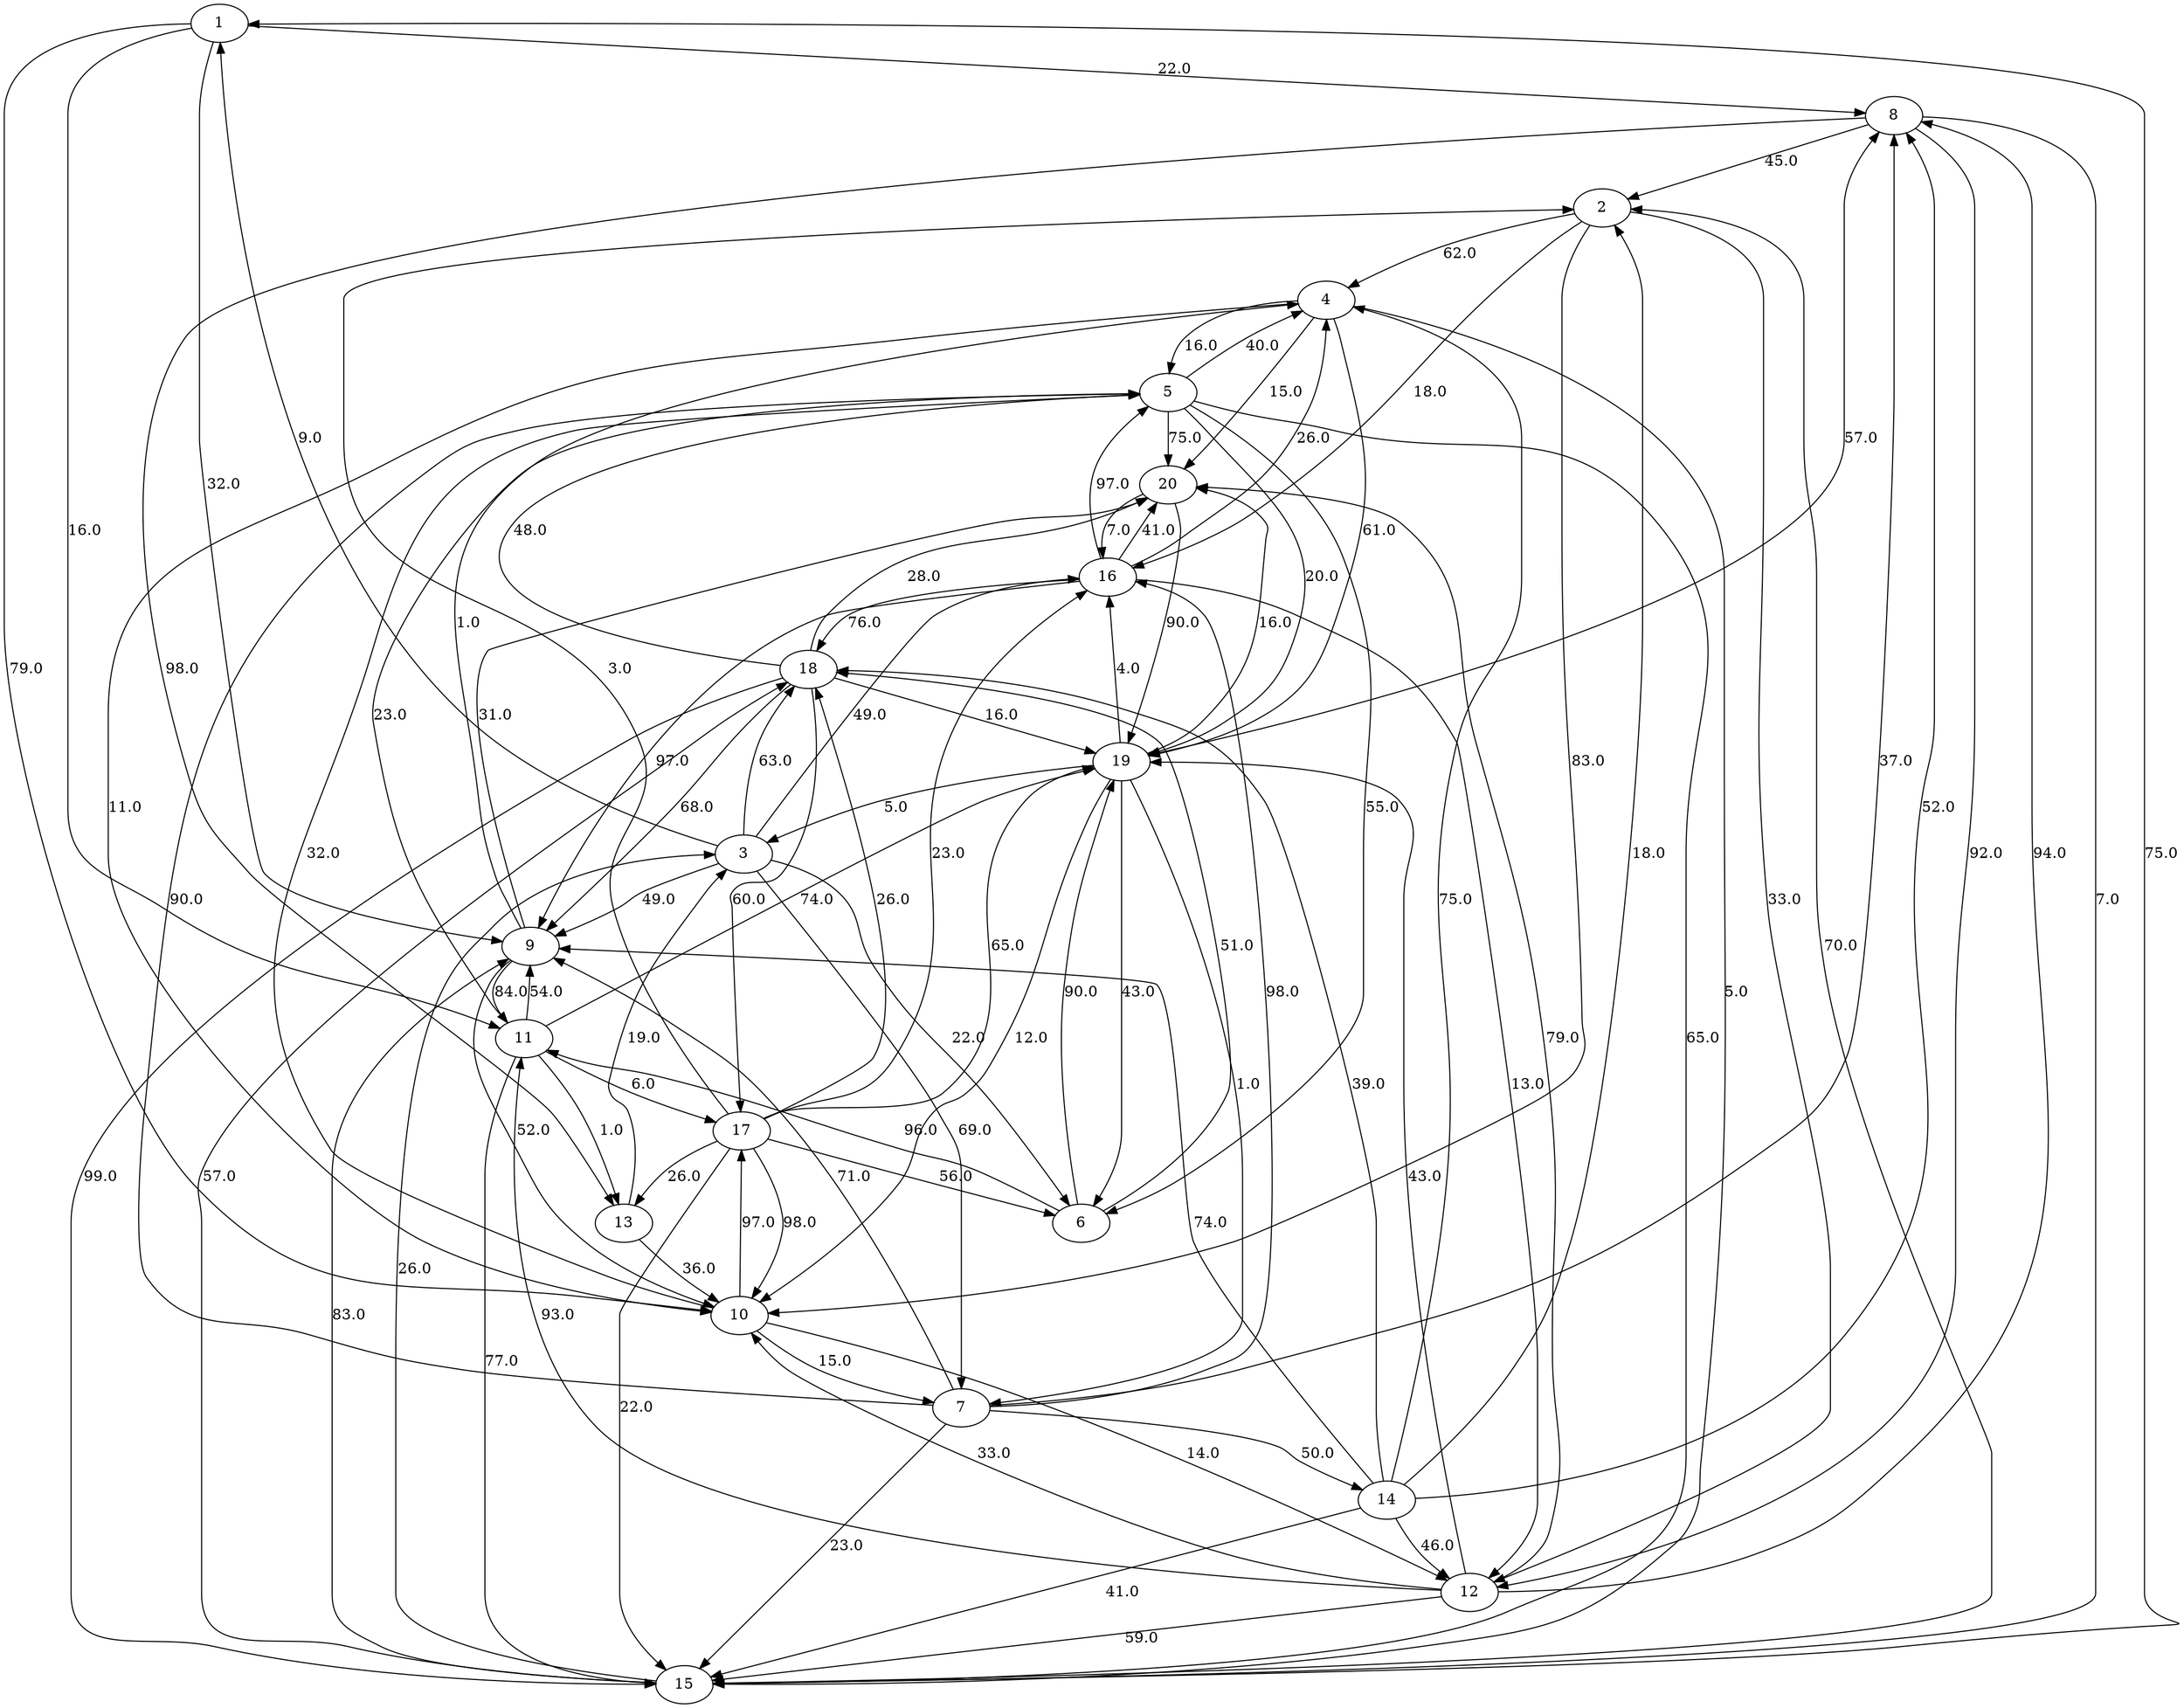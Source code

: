 strict digraph G {
  1 [ label="1" ];
  2 [ label="2" ];
  3 [ label="3" ];
  4 [ label="4" ];
  5 [ label="5" ];
  6 [ label="6" ];
  7 [ label="7" ];
  8 [ label="8" ];
  9 [ label="9" ];
  10 [ label="10" ];
  11 [ label="11" ];
  12 [ label="12" ];
  13 [ label="13" ];
  14 [ label="14" ];
  15 [ label="15" ];
  16 [ label="16" ];
  17 [ label="17" ];
  18 [ label="18" ];
  19 [ label="19" ];
  20 [ label="20" ];
  16 -> 9 [ label="97.0" ];
  13 -> 10 [ label="36.0" ];
  19 -> 8 [ label="57.0" ];
  16 -> 12 [ label="13.0" ];
  1 -> 10 [ label="79.0" ];
  17 -> 18 [ label="26.0" ];
  15 -> 3 [ label="26.0" ];
  10 -> 17 [ label="97.0" ];
  14 -> 2 [ label="18.0" ];
  3 -> 18 [ label="63.0" ];
  3 -> 6 [ label="22.0" ];
  1 -> 8 [ label="22.0" ];
  15 -> 2 [ label="70.0" ];
  5 -> 4 [ label="40.0" ];
  4 -> 5 [ label="16.0" ];
  12 -> 15 [ label="59.0" ];
  2 -> 4 [ label="62.0" ];
  4 -> 20 [ label="15.0" ];
  4 -> 15 [ label="5.0" ];
  2 -> 16 [ label="18.0" ];
  3 -> 1 [ label="9.0" ];
  10 -> 7 [ label="15.0" ];
  7 -> 9 [ label="71.0" ];
  12 -> 20 [ label="79.0" ];
  6 -> 19 [ label="90.0" ];
  18 -> 9 [ label="68.0" ];
  19 -> 20 [ label="16.0" ];
  17 -> 19 [ label="65.0" ];
  8 -> 15 [ label="7.0" ];
  9 -> 4 [ label="1.0" ];
  2 -> 10 [ label="83.0" ];
  7 -> 16 [ label="98.0" ];
  16 -> 4 [ label="26.0" ];
  11 -> 15 [ label="77.0" ];
  12 -> 11 [ label="93.0" ];
  5 -> 15 [ label="65.0" ];
  1 -> 11 [ label="16.0" ];
  14 -> 18 [ label="39.0" ];
  15 -> 1 [ label="75.0" ];
  11 -> 17 [ label="6.0" ];
  12 -> 8 [ label="94.0" ];
  15 -> 18 [ label="57.0" ];
  11 -> 13 [ label="1.0" ];
  18 -> 20 [ label="28.0" ];
  13 -> 3 [ label="19.0" ];
  18 -> 19 [ label="16.0" ];
  5 -> 6 [ label="55.0" ];
  16 -> 20 [ label="41.0" ];
  11 -> 19 [ label="74.0" ];
  17 -> 2 [ label="3.0" ];
  19 -> 6 [ label="43.0" ];
  20 -> 16 [ label="7.0" ];
  6 -> 11 [ label="96.0" ];
  16 -> 18 [ label="76.0" ];
  3 -> 7 [ label="69.0" ];
  17 -> 16 [ label="23.0" ];
  12 -> 10 [ label="33.0" ];
  17 -> 10 [ label="98.0" ];
  19 -> 10 [ label="12.0" ];
  2 -> 12 [ label="33.0" ];
  15 -> 9 [ label="83.0" ];
  18 -> 15 [ label="99.0" ];
  19 -> 16 [ label="4.0" ];
  8 -> 12 [ label="92.0" ];
  14 -> 9 [ label="74.0" ];
  14 -> 15 [ label="41.0" ];
  14 -> 8 [ label="52.0" ];
  11 -> 5 [ label="23.0" ];
  10 -> 5 [ label="32.0" ];
  16 -> 5 [ label="97.0" ];
  18 -> 17 [ label="60.0" ];
  7 -> 5 [ label="90.0" ];
  9 -> 20 [ label="31.0" ];
  19 -> 3 [ label="5.0" ];
  12 -> 19 [ label="43.0" ];
  1 -> 9 [ label="32.0" ];
  3 -> 9 [ label="49.0" ];
  7 -> 8 [ label="37.0" ];
  6 -> 18 [ label="51.0" ];
  5 -> 19 [ label="20.0" ];
  9 -> 11 [ label="84.0" ];
  20 -> 19 [ label="90.0" ];
  4 -> 19 [ label="61.0" ];
  10 -> 12 [ label="14.0" ];
  7 -> 14 [ label="50.0" ];
  17 -> 6 [ label="56.0" ];
  5 -> 20 [ label="75.0" ];
  18 -> 5 [ label="48.0" ];
  11 -> 9 [ label="54.0" ];
  9 -> 10 [ label="52.0" ];
  8 -> 13 [ label="98.0" ];
  14 -> 4 [ label="75.0" ];
  7 -> 15 [ label="23.0" ];
  14 -> 12 [ label="46.0" ];
  3 -> 16 [ label="49.0" ];
  17 -> 15 [ label="22.0" ];
  8 -> 2 [ label="45.0" ];
  4 -> 10 [ label="11.0" ];
  17 -> 13 [ label="26.0" ];
  19 -> 7 [ label="1.0" ];
}
